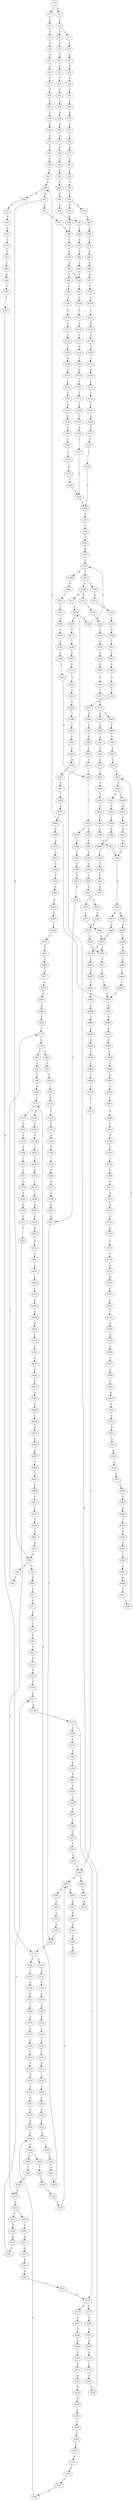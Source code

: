 strict digraph  {
	S0 -> S1 [ label = C ];
	S0 -> S2 [ label = A ];
	S1 -> S3 [ label = C ];
	S2 -> S4 [ label = C ];
	S3 -> S5 [ label = T ];
	S4 -> S6 [ label = G ];
	S4 -> S7 [ label = C ];
	S5 -> S8 [ label = G ];
	S6 -> S9 [ label = C ];
	S7 -> S10 [ label = C ];
	S8 -> S11 [ label = G ];
	S9 -> S12 [ label = G ];
	S10 -> S13 [ label = G ];
	S11 -> S14 [ label = C ];
	S12 -> S15 [ label = C ];
	S13 -> S16 [ label = T ];
	S14 -> S17 [ label = C ];
	S15 -> S18 [ label = C ];
	S16 -> S19 [ label = C ];
	S17 -> S20 [ label = T ];
	S18 -> S21 [ label = T ];
	S19 -> S22 [ label = T ];
	S20 -> S23 [ label = G ];
	S21 -> S24 [ label = C ];
	S22 -> S25 [ label = C ];
	S23 -> S26 [ label = G ];
	S24 -> S27 [ label = G ];
	S25 -> S28 [ label = G ];
	S26 -> S29 [ label = G ];
	S27 -> S30 [ label = G ];
	S28 -> S31 [ label = G ];
	S29 -> S32 [ label = T ];
	S30 -> S33 [ label = G ];
	S31 -> S34 [ label = C ];
	S32 -> S35 [ label = C ];
	S33 -> S36 [ label = C ];
	S34 -> S37 [ label = A ];
	S35 -> S38 [ label = C ];
	S36 -> S39 [ label = T ];
	S37 -> S40 [ label = C ];
	S38 -> S41 [ label = C ];
	S39 -> S42 [ label = C ];
	S40 -> S43 [ label = C ];
	S41 -> S44 [ label = G ];
	S42 -> S45 [ label = A ];
	S43 -> S46 [ label = G ];
	S44 -> S47 [ label = A ];
	S44 -> S48 [ label = G ];
	S45 -> S49 [ label = C ];
	S46 -> S50 [ label = A ];
	S47 -> S51 [ label = G ];
	S47 -> S52 [ label = A ];
	S48 -> S53 [ label = A ];
	S49 -> S54 [ label = G ];
	S50 -> S55 [ label = G ];
	S50 -> S56 [ label = A ];
	S51 -> S57 [ label = T ];
	S52 -> S58 [ label = A ];
	S52 -> S59 [ label = G ];
	S53 -> S60 [ label = G ];
	S54 -> S61 [ label = T ];
	S55 -> S62 [ label = T ];
	S56 -> S63 [ label = T ];
	S57 -> S64 [ label = C ];
	S58 -> S65 [ label = G ];
	S59 -> S66 [ label = T ];
	S60 -> S67 [ label = G ];
	S61 -> S68 [ label = C ];
	S62 -> S64 [ label = C ];
	S63 -> S69 [ label = G ];
	S64 -> S70 [ label = C ];
	S65 -> S71 [ label = T ];
	S66 -> S72 [ label = C ];
	S67 -> S73 [ label = C ];
	S68 -> S74 [ label = C ];
	S69 -> S75 [ label = T ];
	S70 -> S76 [ label = A ];
	S71 -> S77 [ label = G ];
	S72 -> S78 [ label = G ];
	S73 -> S79 [ label = G ];
	S74 -> S80 [ label = A ];
	S75 -> S81 [ label = A ];
	S76 -> S82 [ label = G ];
	S77 -> S83 [ label = T ];
	S78 -> S84 [ label = C ];
	S78 -> S85 [ label = A ];
	S79 -> S86 [ label = T ];
	S80 -> S87 [ label = G ];
	S81 -> S88 [ label = G ];
	S82 -> S89 [ label = T ];
	S82 -> S90 [ label = C ];
	S83 -> S91 [ label = C ];
	S84 -> S92 [ label = G ];
	S85 -> S93 [ label = G ];
	S86 -> S94 [ label = G ];
	S87 -> S90 [ label = C ];
	S88 -> S95 [ label = T ];
	S89 -> S96 [ label = A ];
	S90 -> S97 [ label = T ];
	S91 -> S98 [ label = G ];
	S92 -> S99 [ label = G ];
	S93 -> S100 [ label = G ];
	S94 -> S101 [ label = G ];
	S95 -> S102 [ label = T ];
	S96 -> S103 [ label = G ];
	S97 -> S104 [ label = T ];
	S98 -> S105 [ label = T ];
	S99 -> S106 [ label = C ];
	S100 -> S107 [ label = T ];
	S101 -> S108 [ label = T ];
	S102 -> S109 [ label = T ];
	S103 -> S110 [ label = G ];
	S104 -> S111 [ label = C ];
	S105 -> S112 [ label = C ];
	S106 -> S113 [ label = T ];
	S107 -> S114 [ label = A ];
	S108 -> S115 [ label = A ];
	S109 -> S116 [ label = C ];
	S110 -> S117 [ label = G ];
	S111 -> S118 [ label = A ];
	S112 -> S119 [ label = G ];
	S113 -> S120 [ label = A ];
	S113 -> S121 [ label = G ];
	S114 -> S122 [ label = T ];
	S115 -> S123 [ label = T ];
	S115 -> S124 [ label = C ];
	S116 -> S125 [ label = A ];
	S117 -> S126 [ label = T ];
	S118 -> S127 [ label = C ];
	S119 -> S128 [ label = G ];
	S120 -> S129 [ label = T ];
	S121 -> S130 [ label = G ];
	S122 -> S131 [ label = A ];
	S123 -> S132 [ label = G ];
	S124 -> S133 [ label = C ];
	S125 -> S134 [ label = C ];
	S126 -> S135 [ label = C ];
	S127 -> S136 [ label = G ];
	S128 -> S137 [ label = A ];
	S129 -> S138 [ label = A ];
	S130 -> S139 [ label = A ];
	S131 -> S140 [ label = A ];
	S132 -> S141 [ label = A ];
	S133 -> S142 [ label = G ];
	S134 -> S143 [ label = T ];
	S135 -> S144 [ label = A ];
	S136 -> S145 [ label = C ];
	S137 -> S146 [ label = A ];
	S138 -> S147 [ label = G ];
	S139 -> S148 [ label = A ];
	S140 -> S149 [ label = G ];
	S141 -> S150 [ label = G ];
	S142 -> S151 [ label = G ];
	S143 -> S152 [ label = C ];
	S144 -> S153 [ label = C ];
	S145 -> S154 [ label = C ];
	S146 -> S155 [ label = C ];
	S147 -> S156 [ label = T ];
	S148 -> S157 [ label = T ];
	S149 -> S158 [ label = T ];
	S150 -> S159 [ label = C ];
	S151 -> S160 [ label = T ];
	S152 -> S161 [ label = C ];
	S153 -> S162 [ label = T ];
	S154 -> S163 [ label = C ];
	S155 -> S164 [ label = A ];
	S155 -> S165 [ label = T ];
	S156 -> S166 [ label = A ];
	S157 -> S167 [ label = G ];
	S158 -> S168 [ label = C ];
	S159 -> S169 [ label = G ];
	S160 -> S170 [ label = G ];
	S161 -> S171 [ label = T ];
	S162 -> S172 [ label = C ];
	S163 -> S173 [ label = T ];
	S164 -> S174 [ label = G ];
	S165 -> S175 [ label = G ];
	S165 -> S176 [ label = A ];
	S166 -> S177 [ label = G ];
	S167 -> S178 [ label = G ];
	S168 -> S179 [ label = G ];
	S169 -> S180 [ label = G ];
	S170 -> S181 [ label = G ];
	S171 -> S182 [ label = T ];
	S172 -> S183 [ label = G ];
	S173 -> S184 [ label = T ];
	S174 -> S185 [ label = G ];
	S175 -> S186 [ label = C ];
	S176 -> S187 [ label = C ];
	S177 -> S188 [ label = C ];
	S178 -> S189 [ label = G ];
	S179 -> S190 [ label = T ];
	S180 -> S191 [ label = T ];
	S181 -> S192 [ label = T ];
	S182 -> S193 [ label = T ];
	S183 -> S194 [ label = C ];
	S184 -> S195 [ label = C ];
	S185 -> S196 [ label = A ];
	S186 -> S197 [ label = A ];
	S187 -> S198 [ label = A ];
	S188 -> S199 [ label = C ];
	S189 -> S200 [ label = G ];
	S190 -> S201 [ label = G ];
	S191 -> S202 [ label = C ];
	S192 -> S203 [ label = T ];
	S193 -> S204 [ label = C ];
	S194 -> S205 [ label = T ];
	S195 -> S206 [ label = A ];
	S196 -> S207 [ label = A ];
	S197 -> S208 [ label = A ];
	S198 -> S209 [ label = A ];
	S199 -> S210 [ label = G ];
	S200 -> S211 [ label = T ];
	S201 -> S212 [ label = G ];
	S202 -> S213 [ label = G ];
	S203 -> S214 [ label = A ];
	S204 -> S215 [ label = A ];
	S205 -> S216 [ label = T ];
	S206 -> S217 [ label = T ];
	S207 -> S218 [ label = T ];
	S208 -> S219 [ label = C ];
	S209 -> S220 [ label = C ];
	S210 -> S221 [ label = A ];
	S211 -> S222 [ label = C ];
	S212 -> S223 [ label = T ];
	S213 -> S224 [ label = C ];
	S214 -> S225 [ label = G ];
	S215 -> S226 [ label = T ];
	S216 -> S227 [ label = C ];
	S217 -> S228 [ label = C ];
	S218 -> S229 [ label = A ];
	S219 -> S230 [ label = C ];
	S220 -> S231 [ label = G ];
	S221 -> S232 [ label = A ];
	S222 -> S233 [ label = C ];
	S223 -> S115 [ label = A ];
	S224 -> S234 [ label = A ];
	S225 -> S235 [ label = A ];
	S226 -> S236 [ label = C ];
	S227 -> S237 [ label = A ];
	S228 -> S238 [ label = C ];
	S229 -> S239 [ label = G ];
	S230 -> S240 [ label = A ];
	S231 -> S241 [ label = A ];
	S232 -> S242 [ label = A ];
	S233 -> S243 [ label = G ];
	S234 -> S244 [ label = C ];
	S235 -> S245 [ label = A ];
	S236 -> S238 [ label = C ];
	S237 -> S246 [ label = T ];
	S238 -> S247 [ label = A ];
	S239 -> S248 [ label = T ];
	S240 -> S249 [ label = G ];
	S241 -> S250 [ label = A ];
	S242 -> S251 [ label = C ];
	S243 -> S252 [ label = C ];
	S243 -> S253 [ label = T ];
	S244 -> S254 [ label = G ];
	S245 -> S255 [ label = G ];
	S246 -> S228 [ label = C ];
	S247 -> S256 [ label = G ];
	S248 -> S257 [ label = C ];
	S249 -> S258 [ label = A ];
	S250 -> S259 [ label = A ];
	S251 -> S260 [ label = C ];
	S252 -> S261 [ label = C ];
	S253 -> S262 [ label = C ];
	S254 -> S263 [ label = C ];
	S255 -> S264 [ label = G ];
	S256 -> S265 [ label = A ];
	S257 -> S266 [ label = T ];
	S258 -> S267 [ label = C ];
	S258 -> S268 [ label = A ];
	S259 -> S269 [ label = A ];
	S260 -> S270 [ label = C ];
	S261 -> S271 [ label = G ];
	S262 -> S272 [ label = G ];
	S263 -> S273 [ label = G ];
	S264 -> S274 [ label = G ];
	S265 -> S275 [ label = A ];
	S266 -> S276 [ label = C ];
	S267 -> S277 [ label = T ];
	S268 -> S278 [ label = C ];
	S269 -> S279 [ label = C ];
	S270 -> S280 [ label = C ];
	S271 -> S281 [ label = G ];
	S272 -> S282 [ label = G ];
	S273 -> S283 [ label = C ];
	S274 -> S284 [ label = G ];
	S275 -> S278 [ label = C ];
	S276 -> S285 [ label = T ];
	S277 -> S286 [ label = C ];
	S278 -> S287 [ label = C ];
	S278 -> S288 [ label = A ];
	S279 -> S289 [ label = A ];
	S280 -> S290 [ label = G ];
	S281 -> S291 [ label = A ];
	S282 -> S137 [ label = A ];
	S283 -> S292 [ label = G ];
	S284 -> S293 [ label = T ];
	S284 -> S294 [ label = G ];
	S285 -> S295 [ label = C ];
	S285 -> S296 [ label = G ];
	S286 -> S297 [ label = C ];
	S287 -> S298 [ label = A ];
	S287 -> S299 [ label = G ];
	S288 -> S300 [ label = G ];
	S289 -> S301 [ label = G ];
	S290 -> S302 [ label = A ];
	S291 -> S303 [ label = A ];
	S292 -> S304 [ label = G ];
	S293 -> S305 [ label = C ];
	S294 -> S306 [ label = T ];
	S295 -> S307 [ label = T ];
	S295 -> S308 [ label = G ];
	S296 -> S309 [ label = T ];
	S297 -> S310 [ label = C ];
	S298 -> S311 [ label = G ];
	S298 -> S312 [ label = C ];
	S299 -> S313 [ label = G ];
	S300 -> S314 [ label = C ];
	S301 -> S315 [ label = A ];
	S302 -> S316 [ label = C ];
	S303 -> S317 [ label = C ];
	S304 -> S318 [ label = C ];
	S305 -> S319 [ label = T ];
	S306 -> S320 [ label = C ];
	S307 -> S321 [ label = G ];
	S308 -> S322 [ label = T ];
	S309 -> S323 [ label = A ];
	S310 -> S324 [ label = A ];
	S311 -> S258 [ label = A ];
	S312 -> S325 [ label = C ];
	S313 -> S326 [ label = A ];
	S314 -> S327 [ label = C ];
	S315 -> S328 [ label = A ];
	S316 -> S329 [ label = T ];
	S317 -> S165 [ label = T ];
	S318 -> S113 [ label = T ];
	S319 -> S330 [ label = C ];
	S320 -> S233 [ label = C ];
	S321 -> S331 [ label = A ];
	S322 -> S332 [ label = G ];
	S324 -> S333 [ label = T ];
	S325 -> S334 [ label = A ];
	S326 -> S335 [ label = C ];
	S327 -> S336 [ label = G ];
	S328 -> S337 [ label = G ];
	S329 -> S338 [ label = A ];
	S330 -> S339 [ label = T ];
	S331 -> S340 [ label = G ];
	S332 -> S341 [ label = G ];
	S333 -> S342 [ label = C ];
	S334 -> S343 [ label = C ];
	S335 -> S344 [ label = G ];
	S336 -> S345 [ label = T ];
	S337 -> S346 [ label = G ];
	S338 -> S347 [ label = G ];
	S339 -> S295 [ label = C ];
	S340 -> S348 [ label = T ];
	S341 -> S223 [ label = T ];
	S342 -> S349 [ label = T ];
	S343 -> S350 [ label = C ];
	S344 -> S351 [ label = C ];
	S345 -> S352 [ label = C ];
	S346 -> S274 [ label = G ];
	S347 -> S353 [ label = A ];
	S348 -> S354 [ label = A ];
	S349 -> S355 [ label = G ];
	S350 -> S356 [ label = C ];
	S351 -> S357 [ label = C ];
	S352 -> S358 [ label = C ];
	S353 -> S359 [ label = A ];
	S355 -> S360 [ label = C ];
	S356 -> S361 [ label = C ];
	S357 -> S362 [ label = C ];
	S358 -> S363 [ label = T ];
	S359 -> S364 [ label = T ];
	S360 -> S365 [ label = C ];
	S361 -> S366 [ label = T ];
	S362 -> S367 [ label = A ];
	S363 -> S368 [ label = C ];
	S364 -> S369 [ label = C ];
	S365 -> S370 [ label = A ];
	S366 -> S371 [ label = T ];
	S367 -> S372 [ label = T ];
	S368 -> S373 [ label = T ];
	S369 -> S374 [ label = G ];
	S370 -> S375 [ label = G ];
	S371 -> S376 [ label = C ];
	S372 -> S377 [ label = C ];
	S373 -> S378 [ label = T ];
	S373 -> S379 [ label = G ];
	S374 -> S380 [ label = G ];
	S375 -> S381 [ label = T ];
	S376 -> S382 [ label = C ];
	S376 -> S383 [ label = G ];
	S377 -> S384 [ label = G ];
	S378 -> S385 [ label = C ];
	S379 -> S386 [ label = T ];
	S380 -> S387 [ label = G ];
	S381 -> S388 [ label = C ];
	S382 -> S389 [ label = T ];
	S383 -> S390 [ label = A ];
	S384 -> S391 [ label = T ];
	S385 -> S392 [ label = T ];
	S386 -> S393 [ label = C ];
	S387 -> S394 [ label = T ];
	S388 -> S395 [ label = G ];
	S389 -> S396 [ label = G ];
	S390 -> S397 [ label = T ];
	S391 -> S398 [ label = C ];
	S392 -> S399 [ label = C ];
	S393 -> S400 [ label = G ];
	S394 -> S401 [ label = A ];
	S395 -> S402 [ label = T ];
	S396 -> S403 [ label = T ];
	S397 -> S404 [ label = C ];
	S398 -> S405 [ label = C ];
	S399 -> S406 [ label = G ];
	S400 -> S407 [ label = T ];
	S401 -> S408 [ label = T ];
	S402 -> S409 [ label = A ];
	S403 -> S410 [ label = C ];
	S404 -> S411 [ label = G ];
	S405 -> S412 [ label = T ];
	S406 -> S413 [ label = G ];
	S407 -> S414 [ label = G ];
	S408 -> S415 [ label = C ];
	S409 -> S416 [ label = A ];
	S410 -> S417 [ label = C ];
	S411 -> S418 [ label = T ];
	S412 -> S368 [ label = C ];
	S413 -> S419 [ label = A ];
	S414 -> S212 [ label = G ];
	S415 -> S420 [ label = C ];
	S416 -> S421 [ label = G ];
	S417 -> S422 [ label = T ];
	S418 -> S423 [ label = T ];
	S419 -> S424 [ label = G ];
	S420 -> S425 [ label = C ];
	S421 -> S426 [ label = A ];
	S422 -> S427 [ label = A ];
	S422 -> S428 [ label = T ];
	S423 -> S429 [ label = T ];
	S424 -> S430 [ label = A ];
	S425 -> S431 [ label = G ];
	S426 -> S432 [ label = C ];
	S427 -> S433 [ label = C ];
	S428 -> S434 [ label = G ];
	S429 -> S435 [ label = G ];
	S430 -> S436 [ label = G ];
	S431 -> S437 [ label = A ];
	S432 -> S438 [ label = G ];
	S433 -> S439 [ label = T ];
	S434 -> S440 [ label = T ];
	S435 -> S441 [ label = T ];
	S436 -> S442 [ label = G ];
	S437 -> S52 [ label = A ];
	S438 -> S443 [ label = G ];
	S439 -> S444 [ label = A ];
	S440 -> S445 [ label = A ];
	S441 -> S446 [ label = A ];
	S442 -> S447 [ label = T ];
	S443 -> S448 [ label = C ];
	S444 -> S449 [ label = C ];
	S445 -> S450 [ label = G ];
	S446 -> S451 [ label = G ];
	S447 -> S452 [ label = C ];
	S448 -> S453 [ label = T ];
	S449 -> S454 [ label = C ];
	S450 -> S455 [ label = G ];
	S451 -> S455 [ label = G ];
	S452 -> S456 [ label = C ];
	S453 -> S457 [ label = C ];
	S454 -> S458 [ label = A ];
	S455 -> S459 [ label = A ];
	S456 -> S460 [ label = C ];
	S457 -> S461 [ label = T ];
	S458 -> S462 [ label = G ];
	S459 -> S463 [ label = G ];
	S459 -> S464 [ label = A ];
	S460 -> S465 [ label = A ];
	S460 -> S44 [ label = G ];
	S461 -> S466 [ label = C ];
	S462 -> S467 [ label = G ];
	S463 -> S468 [ label = A ];
	S464 -> S469 [ label = A ];
	S465 -> S470 [ label = G ];
	S466 -> S471 [ label = G ];
	S467 -> S472 [ label = A ];
	S468 -> S473 [ label = G ];
	S469 -> S474 [ label = G ];
	S470 -> S475 [ label = A ];
	S471 -> S476 [ label = A ];
	S472 -> S477 [ label = G ];
	S473 -> S478 [ label = T ];
	S473 -> S442 [ label = G ];
	S474 -> S479 [ label = G ];
	S475 -> S480 [ label = G ];
	S476 -> S481 [ label = A ];
	S477 -> S482 [ label = A ];
	S478 -> S483 [ label = C ];
	S479 -> S484 [ label = T ];
	S480 -> S485 [ label = C ];
	S481 -> S486 [ label = G ];
	S482 -> S473 [ label = G ];
	S483 -> S487 [ label = A ];
	S484 -> S488 [ label = C ];
	S485 -> S489 [ label = C ];
	S486 -> S490 [ label = T ];
	S487 -> S491 [ label = G ];
	S488 -> S492 [ label = C ];
	S489 -> S493 [ label = A ];
	S490 -> S72 [ label = C ];
	S491 -> S494 [ label = G ];
	S492 -> S460 [ label = C ];
	S493 -> S495 [ label = C ];
	S494 -> S496 [ label = A ];
	S495 -> S497 [ label = G ];
	S496 -> S498 [ label = C ];
	S497 -> S499 [ label = G ];
	S498 -> S500 [ label = C ];
	S499 -> S501 [ label = T ];
	S500 -> S502 [ label = A ];
	S501 -> S503 [ label = T ];
	S502 -> S504 [ label = G ];
	S503 -> S505 [ label = A ];
	S504 -> S506 [ label = T ];
	S505 -> S507 [ label = C ];
	S506 -> S508 [ label = C ];
	S507 -> S509 [ label = T ];
	S508 -> S510 [ label = T ];
	S509 -> S511 [ label = G ];
	S510 -> S512 [ label = C ];
	S511 -> S513 [ label = C ];
	S512 -> S285 [ label = T ];
	S513 -> S514 [ label = A ];
	S514 -> S515 [ label = G ];
	S515 -> S516 [ label = A ];
	S516 -> S517 [ label = C ];
	S517 -> S518 [ label = G ];
	S518 -> S519 [ label = G ];
	S519 -> S520 [ label = A ];
	S520 -> S521 [ label = C ];
	S521 -> S522 [ label = A ];
	S522 -> S523 [ label = C ];
	S523 -> S524 [ label = A ];
	S524 -> S525 [ label = C ];
	S525 -> S526 [ label = C ];
	S526 -> S527 [ label = T ];
	S527 -> S528 [ label = C ];
	S528 -> S529 [ label = T ];
	S529 -> S530 [ label = A ];
	S530 -> S531 [ label = G ];
	S531 -> S532 [ label = A ];
	S532 -> S533 [ label = A ];
	S533 -> S534 [ label = C ];
	S534 -> S535 [ label = G ];
	S535 -> S536 [ label = A ];
	S536 -> S537 [ label = G ];
	S537 -> S538 [ label = G ];
	S538 -> S539 [ label = T ];
	S539 -> S540 [ label = G ];
	S540 -> S541 [ label = T ];
	S541 -> S542 [ label = C ];
	S542 -> S543 [ label = C ];
	S543 -> S544 [ label = C ];
	S544 -> S545 [ label = T ];
	S545 -> S546 [ label = G ];
	S546 -> S547 [ label = T ];
	S547 -> S548 [ label = C ];
	S548 -> S417 [ label = C ];
}
